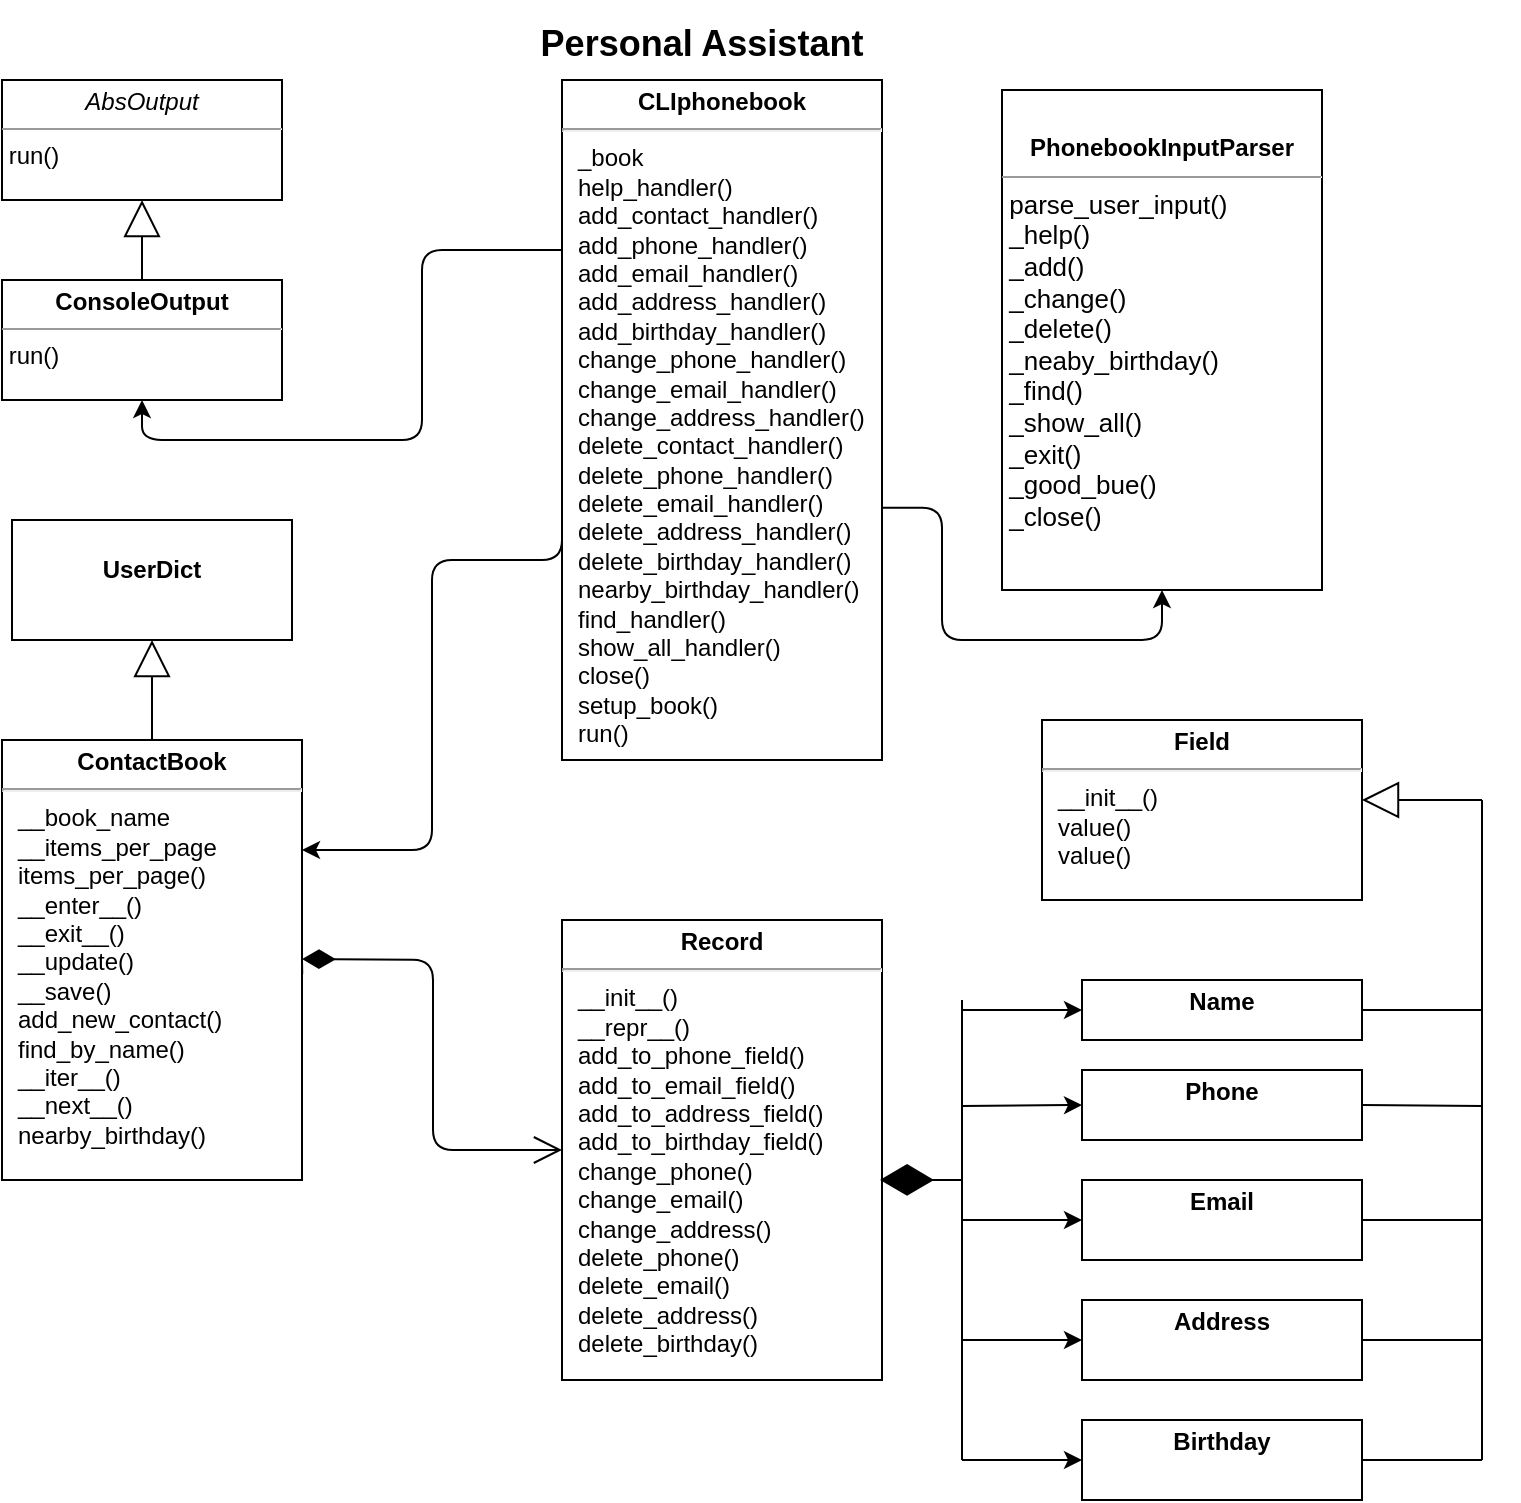 <mxfile version="20.7.3" type="device"><diagram id="FiKkdZEa7PXXA0K2cXHe" name="Сторінка-1"><mxGraphModel dx="1114" dy="608" grid="1" gridSize="10" guides="1" tooltips="1" connect="1" arrows="1" fold="1" page="1" pageScale="1" pageWidth="827" pageHeight="1169" math="0" shadow="0"><root><mxCell id="0"/><mxCell id="1" parent="0"/><mxCell id="gs6yiiXMOr7kBcWLG7IE-2" value="Personal Assistant" style="text;align=center;fontStyle=1;verticalAlign=middle;spacingLeft=3;spacingRight=3;strokeColor=none;rotatable=0;points=[[0,0.5],[1,0.5]];portConstraint=eastwest;fontSize=18;rounded=0;labelBackgroundColor=none;" vertex="1" parent="1"><mxGeometry x="240" width="300" height="40" as="geometry"/></mxCell><mxCell id="gs6yiiXMOr7kBcWLG7IE-8" value="&lt;p style=&quot;margin:0px;margin-top:4px;text-align:center;&quot;&gt;&lt;i style=&quot;&quot;&gt;AbsOutput&lt;/i&gt;&lt;/p&gt;&lt;hr size=&quot;1&quot;&gt;&lt;div style=&quot;height:2px;&quot;&gt;&amp;nbsp;run()&lt;/div&gt;" style="verticalAlign=top;align=left;overflow=fill;fontSize=12;fontFamily=Helvetica;html=1;rounded=0;labelBackgroundColor=none;" vertex="1" parent="1"><mxGeometry x="40" y="40" width="140" height="60" as="geometry"/></mxCell><mxCell id="gs6yiiXMOr7kBcWLG7IE-9" value="&lt;p style=&quot;margin:0px;margin-top:4px;text-align:center;&quot;&gt;&lt;b&gt;ConsoleOutput&lt;/b&gt;&lt;/p&gt;&lt;hr size=&quot;1&quot;&gt;&lt;div style=&quot;height:2px;&quot;&gt;&amp;nbsp;run()&lt;/div&gt;" style="verticalAlign=top;align=left;overflow=fill;fontSize=12;fontFamily=Helvetica;html=1;rounded=0;labelBackgroundColor=none;" vertex="1" parent="1"><mxGeometry x="40" y="140" width="140" height="60" as="geometry"/></mxCell><mxCell id="gs6yiiXMOr7kBcWLG7IE-11" value="" style="endArrow=block;endSize=16;endFill=0;html=1;rounded=0;entryX=0.5;entryY=1;entryDx=0;entryDy=0;labelBackgroundColor=none;fontColor=default;" edge="1" parent="1" target="gs6yiiXMOr7kBcWLG7IE-8"><mxGeometry width="160" relative="1" as="geometry"><mxPoint x="110" y="140" as="sourcePoint"/><mxPoint x="490" y="220" as="targetPoint"/><Array as="points"><mxPoint x="110" y="140"/></Array><mxPoint as="offset"/></mxGeometry></mxCell><mxCell id="gs6yiiXMOr7kBcWLG7IE-32" value="&lt;p style=&quot;margin:0px;margin-top:4px;text-align:center;&quot;&gt;&lt;br&gt;&lt;/p&gt;&lt;p style=&quot;border-color: var(--border-color); margin: 4px 0px 0px; text-align: center;&quot;&gt;&lt;span style=&quot;border-color: var(--border-color); font-weight: 700;&quot;&gt;PhonebookInputParser&lt;/span&gt;&lt;br style=&quot;border-color: var(--border-color);&quot;&gt;&lt;/p&gt;&lt;hr style=&quot;border-color: var(--border-color);&quot; size=&quot;1&quot;&gt;&lt;div style=&quot;border-color: var(--border-color); height: 2px;&quot;&gt;&lt;span style=&quot;border-color: var(--border-color); font-size: 13px;&quot;&gt;&amp;nbsp;parse_user_input()&lt;/span&gt;&lt;br style=&quot;border-color: var(--border-color); font-size: 13px;&quot;&gt;&lt;span style=&quot;border-color: var(--border-color); font-size: 13px;&quot;&gt;&amp;nbsp;_help()&lt;/span&gt;&lt;br style=&quot;border-color: var(--border-color); font-size: 13px;&quot;&gt;&lt;span style=&quot;border-color: var(--border-color); font-size: 13px;&quot;&gt;&amp;nbsp;_add()&lt;/span&gt;&lt;br style=&quot;border-color: var(--border-color); font-size: 13px;&quot;&gt;&lt;span style=&quot;border-color: var(--border-color); font-size: 13px;&quot;&gt;&amp;nbsp;_change()&lt;/span&gt;&lt;br style=&quot;border-color: var(--border-color); font-size: 13px;&quot;&gt;&lt;span style=&quot;border-color: var(--border-color); font-size: 13px;&quot;&gt;&amp;nbsp;_delete()&lt;/span&gt;&lt;br style=&quot;border-color: var(--border-color); font-size: 13px;&quot;&gt;&lt;span style=&quot;border-color: var(--border-color); font-size: 13px;&quot;&gt;&amp;nbsp;_neaby_birthday()&lt;/span&gt;&lt;br style=&quot;border-color: var(--border-color); font-size: 13px;&quot;&gt;&lt;span style=&quot;border-color: var(--border-color); font-size: 13px;&quot;&gt;&amp;nbsp;_find()&lt;/span&gt;&lt;br style=&quot;border-color: var(--border-color); font-size: 13px;&quot;&gt;&lt;span style=&quot;border-color: var(--border-color); font-size: 13px;&quot;&gt;&amp;nbsp;_show_all()&lt;/span&gt;&lt;br style=&quot;border-color: var(--border-color); font-size: 13px;&quot;&gt;&lt;span style=&quot;border-color: var(--border-color); font-size: 13px;&quot;&gt;&amp;nbsp;_exit()&lt;/span&gt;&lt;br style=&quot;border-color: var(--border-color); font-size: 13px;&quot;&gt;&lt;span style=&quot;border-color: var(--border-color); font-size: 13px;&quot;&gt;&amp;nbsp;_good_bue()&lt;/span&gt;&lt;br style=&quot;border-color: var(--border-color); font-size: 13px;&quot;&gt;&lt;span style=&quot;border-color: var(--border-color); font-size: 13px;&quot;&gt;&amp;nbsp;_close()&lt;/span&gt;&lt;/div&gt;" style="verticalAlign=top;align=left;overflow=fill;fontSize=12;fontFamily=Helvetica;html=1;labelBackgroundColor=none;" vertex="1" parent="1"><mxGeometry x="540" y="45" width="160" height="250" as="geometry"/></mxCell><mxCell id="gs6yiiXMOr7kBcWLG7IE-37" style="edgeStyle=orthogonalEdgeStyle;orthogonalLoop=1;jettySize=auto;html=1;exitX=0;exitY=0.25;exitDx=0;exitDy=0;entryX=0.5;entryY=1;entryDx=0;entryDy=0;fontSize=13;labelBackgroundColor=none;fontColor=default;" edge="1" parent="1" source="gs6yiiXMOr7kBcWLG7IE-36" target="gs6yiiXMOr7kBcWLG7IE-9"><mxGeometry relative="1" as="geometry"/></mxCell><mxCell id="gs6yiiXMOr7kBcWLG7IE-38" style="edgeStyle=orthogonalEdgeStyle;orthogonalLoop=1;jettySize=auto;html=1;exitX=1;exitY=0.629;exitDx=0;exitDy=0;entryX=0.5;entryY=1;entryDx=0;entryDy=0;fontSize=13;exitPerimeter=0;labelBackgroundColor=none;fontColor=default;" edge="1" parent="1" source="gs6yiiXMOr7kBcWLG7IE-36" target="gs6yiiXMOr7kBcWLG7IE-32"><mxGeometry relative="1" as="geometry"><Array as="points"><mxPoint x="510" y="254"/><mxPoint x="510" y="320"/><mxPoint x="620" y="320"/></Array></mxGeometry></mxCell><mxCell id="gs6yiiXMOr7kBcWLG7IE-43" style="edgeStyle=orthogonalEdgeStyle;orthogonalLoop=1;jettySize=auto;html=1;exitX=0;exitY=0.5;exitDx=0;exitDy=0;entryX=1;entryY=0.25;entryDx=0;entryDy=0;fontSize=13;labelBackgroundColor=none;fontColor=default;" edge="1" parent="1" source="gs6yiiXMOr7kBcWLG7IE-36" target="gs6yiiXMOr7kBcWLG7IE-41"><mxGeometry relative="1" as="geometry"><Array as="points"><mxPoint x="320" y="280"/><mxPoint x="255" y="280"/><mxPoint x="255" y="425"/></Array></mxGeometry></mxCell><mxCell id="gs6yiiXMOr7kBcWLG7IE-36" value="&lt;p style=&quot;text-align: center; margin: 4px 0px 0px;&quot;&gt;&lt;b style=&quot;&quot;&gt;CLIphonebook&lt;/b&gt;&lt;/p&gt;&lt;hr&gt;&lt;p style=&quot;margin:0px;margin-left:8px;&quot;&gt;_book&lt;/p&gt;&lt;p style=&quot;margin:0px;margin-left:8px;&quot;&gt;help_handler()&lt;/p&gt;&lt;p style=&quot;margin:0px;margin-left:8px;&quot;&gt;add_contact_handler()&lt;/p&gt;&lt;p style=&quot;margin:0px;margin-left:8px;&quot;&gt;add_phone_handler()&lt;/p&gt;&lt;p style=&quot;margin:0px;margin-left:8px;&quot;&gt;add_email_handler()&lt;/p&gt;&lt;p style=&quot;margin:0px;margin-left:8px;&quot;&gt;add_address_handler()&lt;/p&gt;&lt;p style=&quot;margin:0px;margin-left:8px;&quot;&gt;add_birthday_handler()&lt;/p&gt;&lt;p style=&quot;margin:0px;margin-left:8px;&quot;&gt;change_phone_handler()&lt;/p&gt;&lt;p style=&quot;margin:0px;margin-left:8px;&quot;&gt;change_email_handler()&lt;/p&gt;&lt;p style=&quot;margin:0px;margin-left:8px;&quot;&gt;change_address_handler()&lt;/p&gt;&lt;p style=&quot;margin:0px;margin-left:8px;&quot;&gt;delete_contact_handler()&lt;/p&gt;&lt;p style=&quot;margin:0px;margin-left:8px;&quot;&gt;delete_phone_handler()&lt;/p&gt;&lt;p style=&quot;margin:0px;margin-left:8px;&quot;&gt;delete_email_handler()&lt;/p&gt;&lt;p style=&quot;margin:0px;margin-left:8px;&quot;&gt;delete_address_handler()&lt;/p&gt;&lt;p style=&quot;margin:0px;margin-left:8px;&quot;&gt;delete_birthday_handler()&lt;/p&gt;&lt;p style=&quot;margin:0px;margin-left:8px;&quot;&gt;nearby_birthday_handler()&lt;/p&gt;&lt;p style=&quot;margin:0px;margin-left:8px;&quot;&gt;find_handler()&lt;/p&gt;&lt;p style=&quot;margin:0px;margin-left:8px;&quot;&gt;show_all_handler()&lt;/p&gt;&lt;p style=&quot;margin:0px;margin-left:8px;&quot;&gt;close()&lt;/p&gt;&lt;p style=&quot;margin:0px;margin-left:8px;&quot;&gt;setup_book()&lt;/p&gt;&lt;p style=&quot;margin:0px;margin-left:8px;&quot;&gt;run()&lt;/p&gt;" style="verticalAlign=top;align=left;overflow=fill;fontSize=12;fontFamily=Helvetica;html=1;labelBackgroundColor=none;" vertex="1" parent="1"><mxGeometry x="320" y="40" width="160" height="340" as="geometry"/></mxCell><mxCell id="gs6yiiXMOr7kBcWLG7IE-39" value="&lt;p style=&quot;margin:0px;margin-top:4px;text-align:center;&quot;&gt;&lt;br&gt;&lt;b&gt;UserDict&lt;/b&gt;&lt;/p&gt;" style="verticalAlign=top;align=left;overflow=fill;fontSize=12;fontFamily=Helvetica;html=1;labelBackgroundColor=none;" vertex="1" parent="1"><mxGeometry x="45" y="260" width="140" height="60" as="geometry"/></mxCell><mxCell id="gs6yiiXMOr7kBcWLG7IE-40" style="edgeStyle=orthogonalEdgeStyle;orthogonalLoop=1;jettySize=auto;html=1;exitX=0.5;exitY=1;exitDx=0;exitDy=0;fontSize=13;labelBackgroundColor=none;fontColor=default;" edge="1" parent="1" source="gs6yiiXMOr7kBcWLG7IE-39" target="gs6yiiXMOr7kBcWLG7IE-39"><mxGeometry relative="1" as="geometry"/></mxCell><mxCell id="gs6yiiXMOr7kBcWLG7IE-41" value="&lt;p style=&quot;margin: 4px 0px 0px; text-align: center;&quot;&gt;&lt;b style=&quot;&quot;&gt;ContactBook&lt;/b&gt;&lt;/p&gt;&lt;hr&gt;&lt;p style=&quot;margin:0px;margin-left:8px;&quot;&gt;__book_name&lt;/p&gt;&lt;p style=&quot;margin:0px;margin-left:8px;&quot;&gt;__items_per_page&lt;/p&gt;&lt;p style=&quot;margin:0px;margin-left:8px;&quot;&gt;items_per_page()&lt;/p&gt;&lt;p style=&quot;margin:0px;margin-left:8px;&quot;&gt;__enter__()&lt;/p&gt;&lt;p style=&quot;margin:0px;margin-left:8px;&quot;&gt;__exit__()&lt;/p&gt;&lt;p style=&quot;margin:0px;margin-left:8px;&quot;&gt;__update()&lt;/p&gt;&lt;p style=&quot;margin:0px;margin-left:8px;&quot;&gt;__save()&lt;/p&gt;&lt;p style=&quot;margin:0px;margin-left:8px;&quot;&gt;add_new_contact()&lt;/p&gt;&lt;p style=&quot;margin:0px;margin-left:8px;&quot;&gt;find_by_name()&lt;/p&gt;&lt;p style=&quot;margin:0px;margin-left:8px;&quot;&gt;__iter__()&lt;/p&gt;&lt;p style=&quot;margin:0px;margin-left:8px;&quot;&gt;__next__()&lt;/p&gt;&lt;p style=&quot;margin:0px;margin-left:8px;&quot;&gt;nearby_birthday()&lt;/p&gt;" style="verticalAlign=top;align=left;overflow=fill;fontSize=12;fontFamily=Helvetica;html=1;labelBackgroundColor=none;" vertex="1" parent="1"><mxGeometry x="40" y="370" width="150" height="220" as="geometry"/></mxCell><mxCell id="gs6yiiXMOr7kBcWLG7IE-44" value="" style="endArrow=block;endSize=16;endFill=0;html=1;fontSize=13;entryX=0.5;entryY=1;entryDx=0;entryDy=0;exitX=0.5;exitY=0;exitDx=0;exitDy=0;labelBackgroundColor=none;fontColor=default;" edge="1" parent="1" source="gs6yiiXMOr7kBcWLG7IE-41" target="gs6yiiXMOr7kBcWLG7IE-39"><mxGeometry width="160" relative="1" as="geometry"><mxPoint x="-10" y="340" as="sourcePoint"/><mxPoint x="150" y="340" as="targetPoint"/></mxGeometry></mxCell><mxCell id="gs6yiiXMOr7kBcWLG7IE-46" value="&lt;p style=&quot;margin: 4px 0px 0px; text-align: center;&quot;&gt;&lt;b style=&quot;&quot;&gt;Record&lt;/b&gt;&lt;/p&gt;&lt;hr&gt;&lt;p style=&quot;margin:0px;margin-left:8px;&quot;&gt;__init__()&lt;/p&gt;&lt;p style=&quot;margin:0px;margin-left:8px;&quot;&gt;__repr__()&lt;/p&gt;&lt;p style=&quot;margin:0px;margin-left:8px;&quot;&gt;add_to_phone_field()&lt;/p&gt;&lt;p style=&quot;margin:0px;margin-left:8px;&quot;&gt;add_to_email_field()&lt;/p&gt;&lt;p style=&quot;margin:0px;margin-left:8px;&quot;&gt;add_to_address_field()&lt;/p&gt;&lt;p style=&quot;margin:0px;margin-left:8px;&quot;&gt;add_to_birthday_field()&lt;/p&gt;&lt;p style=&quot;margin:0px;margin-left:8px;&quot;&gt;change_phone()&lt;/p&gt;&lt;p style=&quot;margin:0px;margin-left:8px;&quot;&gt;change_email()&lt;/p&gt;&lt;p style=&quot;margin:0px;margin-left:8px;&quot;&gt;change_address()&lt;/p&gt;&lt;p style=&quot;margin:0px;margin-left:8px;&quot;&gt;delete_phone()&lt;/p&gt;&lt;p style=&quot;margin:0px;margin-left:8px;&quot;&gt;delete_email()&lt;/p&gt;&lt;p style=&quot;margin:0px;margin-left:8px;&quot;&gt;delete_address()&lt;/p&gt;&lt;p style=&quot;margin:0px;margin-left:8px;&quot;&gt;delete_birthday()&lt;/p&gt;" style="verticalAlign=top;align=left;overflow=fill;fontSize=12;fontFamily=Helvetica;html=1;labelBackgroundColor=none;" vertex="1" parent="1"><mxGeometry x="320" y="460" width="160" height="230" as="geometry"/></mxCell><mxCell id="gs6yiiXMOr7kBcWLG7IE-49" value="" style="edgeStyle=orthogonalEdgeStyle;orthogonalLoop=1;jettySize=auto;html=1;exitX=1;exitY=0.5;exitDx=0;exitDy=0;entryX=0.006;entryY=0.465;entryDx=0;entryDy=0;entryPerimeter=0;fontSize=13;endArrow=none;labelBackgroundColor=none;fontColor=default;" edge="1" parent="1" source="gs6yiiXMOr7kBcWLG7IE-41"><mxGeometry relative="1" as="geometry"><mxPoint x="190" y="480" as="sourcePoint"/><mxPoint x="190.12" y="486.975" as="targetPoint"/></mxGeometry></mxCell><mxCell id="gs6yiiXMOr7kBcWLG7IE-64" value="" style="endArrow=open;html=1;endSize=12;startArrow=diamondThin;startSize=14;startFill=1;edgeStyle=orthogonalEdgeStyle;align=left;verticalAlign=bottom;fontSize=13;entryX=0;entryY=0.5;entryDx=0;entryDy=0;labelBackgroundColor=none;fontColor=default;" edge="1" parent="1" target="gs6yiiXMOr7kBcWLG7IE-46"><mxGeometry x="-1" y="20" relative="1" as="geometry"><mxPoint x="190" y="479.5" as="sourcePoint"/><mxPoint x="350" y="479.5" as="targetPoint"/><mxPoint y="1" as="offset"/></mxGeometry></mxCell><mxCell id="gs6yiiXMOr7kBcWLG7IE-68" value="&lt;p style=&quot;margin: 4px 0px 0px; text-align: center;&quot;&gt;&lt;b&gt;Field&lt;/b&gt;&lt;/p&gt;&lt;hr&gt;&lt;p style=&quot;margin:0px;margin-left:8px;&quot;&gt;__init__()&lt;/p&gt;&lt;p style=&quot;margin:0px;margin-left:8px;&quot;&gt;value()&lt;/p&gt;&lt;p style=&quot;margin:0px;margin-left:8px;&quot;&gt;value()&lt;/p&gt;" style="verticalAlign=top;align=left;overflow=fill;fontSize=12;fontFamily=Helvetica;html=1;labelBackgroundColor=none;" vertex="1" parent="1"><mxGeometry x="560" y="360" width="160" height="90" as="geometry"/></mxCell><mxCell id="gs6yiiXMOr7kBcWLG7IE-69" value="&lt;p style=&quot;margin:0px;margin-top:4px;text-align:center;&quot;&gt;&lt;font size=&quot;1&quot; style=&quot;&quot;&gt;&lt;b style=&quot;font-size: 12px;&quot;&gt;Name&lt;/b&gt;&lt;/font&gt;&lt;/p&gt;" style="verticalAlign=top;align=left;overflow=fill;fontSize=12;fontFamily=Helvetica;html=1;labelBackgroundColor=none;" vertex="1" parent="1"><mxGeometry x="580" y="490" width="140" height="30" as="geometry"/></mxCell><mxCell id="gs6yiiXMOr7kBcWLG7IE-70" value="&lt;p style=&quot;margin:0px;margin-top:4px;text-align:center;&quot;&gt;&lt;b&gt;Phone&lt;/b&gt;&lt;/p&gt;" style="verticalAlign=top;align=left;overflow=fill;fontSize=12;fontFamily=Helvetica;html=1;labelBackgroundColor=none;" vertex="1" parent="1"><mxGeometry x="580" y="535" width="140" height="35" as="geometry"/></mxCell><mxCell id="gs6yiiXMOr7kBcWLG7IE-71" value="&lt;p style=&quot;margin:0px;margin-top:4px;text-align:center;&quot;&gt;&lt;b&gt;Email&lt;/b&gt;&lt;/p&gt;" style="verticalAlign=top;align=left;overflow=fill;fontSize=12;fontFamily=Helvetica;html=1;labelBackgroundColor=none;" vertex="1" parent="1"><mxGeometry x="580" y="590" width="140" height="40" as="geometry"/></mxCell><mxCell id="gs6yiiXMOr7kBcWLG7IE-72" value="&lt;p style=&quot;margin:0px;margin-top:4px;text-align:center;&quot;&gt;&lt;b&gt;Address&lt;/b&gt;&lt;/p&gt;" style="verticalAlign=top;align=left;overflow=fill;fontSize=12;fontFamily=Helvetica;html=1;labelBackgroundColor=none;" vertex="1" parent="1"><mxGeometry x="580" y="650" width="140" height="40" as="geometry"/></mxCell><mxCell id="gs6yiiXMOr7kBcWLG7IE-74" value="&lt;p style=&quot;margin:0px;margin-top:4px;text-align:center;&quot;&gt;&lt;b&gt;Birthday&lt;/b&gt;&lt;/p&gt;" style="verticalAlign=top;align=left;overflow=fill;fontSize=12;fontFamily=Helvetica;html=1;labelBackgroundColor=none;" vertex="1" parent="1"><mxGeometry x="580" y="710" width="140" height="40" as="geometry"/></mxCell><mxCell id="gs6yiiXMOr7kBcWLG7IE-77" value="" style="endArrow=block;endSize=16;endFill=0;html=1;rounded=0;fontSize=12;" edge="1" parent="1"><mxGeometry y="-15" width="160" relative="1" as="geometry"><mxPoint x="780" y="400" as="sourcePoint"/><mxPoint x="720" y="400" as="targetPoint"/><Array as="points"><mxPoint x="740" y="400"/></Array><mxPoint as="offset"/></mxGeometry></mxCell><mxCell id="gs6yiiXMOr7kBcWLG7IE-78" value="" style="line;strokeWidth=1;fillColor=none;align=left;verticalAlign=middle;spacingTop=-1;spacingLeft=3;spacingRight=3;rotatable=0;labelPosition=right;points=[];portConstraint=eastwest;strokeColor=inherit;fontSize=12;" vertex="1" parent="1"><mxGeometry x="790" y="460" height="10" as="geometry"/></mxCell><mxCell id="gs6yiiXMOr7kBcWLG7IE-82" value="" style="endArrow=none;html=1;rounded=0;fontSize=12;" edge="1" parent="1"><mxGeometry width="50" height="50" relative="1" as="geometry"><mxPoint x="780" y="730" as="sourcePoint"/><mxPoint x="780" y="400" as="targetPoint"/><Array as="points"><mxPoint x="780" y="480"/></Array></mxGeometry></mxCell><mxCell id="gs6yiiXMOr7kBcWLG7IE-83" value="" style="endArrow=none;html=1;rounded=0;fontSize=12;entryX=1;entryY=0.5;entryDx=0;entryDy=0;" edge="1" parent="1" target="gs6yiiXMOr7kBcWLG7IE-69"><mxGeometry width="50" height="50" relative="1" as="geometry"><mxPoint x="780" y="505" as="sourcePoint"/><mxPoint x="420" y="510" as="targetPoint"/></mxGeometry></mxCell><mxCell id="gs6yiiXMOr7kBcWLG7IE-84" value="" style="endArrow=none;html=1;rounded=0;fontSize=12;entryX=1;entryY=0.5;entryDx=0;entryDy=0;" edge="1" parent="1" target="gs6yiiXMOr7kBcWLG7IE-70"><mxGeometry width="50" height="50" relative="1" as="geometry"><mxPoint x="780" y="553" as="sourcePoint"/><mxPoint x="420" y="510" as="targetPoint"/></mxGeometry></mxCell><mxCell id="gs6yiiXMOr7kBcWLG7IE-85" value="" style="endArrow=none;html=1;rounded=0;fontSize=12;entryX=1;entryY=0.5;entryDx=0;entryDy=0;" edge="1" parent="1" target="gs6yiiXMOr7kBcWLG7IE-71"><mxGeometry width="50" height="50" relative="1" as="geometry"><mxPoint x="780" y="610" as="sourcePoint"/><mxPoint x="420" y="510" as="targetPoint"/></mxGeometry></mxCell><mxCell id="gs6yiiXMOr7kBcWLG7IE-86" value="" style="endArrow=none;html=1;rounded=0;fontSize=12;entryX=1;entryY=0.5;entryDx=0;entryDy=0;" edge="1" parent="1" target="gs6yiiXMOr7kBcWLG7IE-72"><mxGeometry width="50" height="50" relative="1" as="geometry"><mxPoint x="780" y="670" as="sourcePoint"/><mxPoint x="420" y="510" as="targetPoint"/></mxGeometry></mxCell><mxCell id="gs6yiiXMOr7kBcWLG7IE-87" value="" style="endArrow=none;html=1;rounded=0;fontSize=12;entryX=1;entryY=0.5;entryDx=0;entryDy=0;" edge="1" parent="1" target="gs6yiiXMOr7kBcWLG7IE-74"><mxGeometry width="50" height="50" relative="1" as="geometry"><mxPoint x="780" y="730" as="sourcePoint"/><mxPoint x="420" y="510" as="targetPoint"/></mxGeometry></mxCell><mxCell id="gs6yiiXMOr7kBcWLG7IE-88" value="" style="endArrow=classic;html=1;rounded=0;fontSize=12;entryX=0;entryY=0.5;entryDx=0;entryDy=0;" edge="1" parent="1" target="gs6yiiXMOr7kBcWLG7IE-70"><mxGeometry width="50" height="50" relative="1" as="geometry"><mxPoint x="520" y="553" as="sourcePoint"/><mxPoint x="420" y="510" as="targetPoint"/></mxGeometry></mxCell><mxCell id="gs6yiiXMOr7kBcWLG7IE-89" value="" style="endArrow=classic;html=1;rounded=0;fontSize=12;entryX=0;entryY=0.5;entryDx=0;entryDy=0;" edge="1" parent="1" target="gs6yiiXMOr7kBcWLG7IE-71"><mxGeometry width="50" height="50" relative="1" as="geometry"><mxPoint x="520" y="610" as="sourcePoint"/><mxPoint x="420" y="510" as="targetPoint"/></mxGeometry></mxCell><mxCell id="gs6yiiXMOr7kBcWLG7IE-90" value="" style="endArrow=classic;html=1;rounded=0;fontSize=12;entryX=0;entryY=0.5;entryDx=0;entryDy=0;" edge="1" parent="1" target="gs6yiiXMOr7kBcWLG7IE-72"><mxGeometry width="50" height="50" relative="1" as="geometry"><mxPoint x="520" y="670" as="sourcePoint"/><mxPoint x="420" y="510" as="targetPoint"/></mxGeometry></mxCell><mxCell id="gs6yiiXMOr7kBcWLG7IE-91" value="" style="endArrow=classic;html=1;rounded=0;fontSize=12;entryX=0;entryY=0.5;entryDx=0;entryDy=0;" edge="1" parent="1" target="gs6yiiXMOr7kBcWLG7IE-74"><mxGeometry width="50" height="50" relative="1" as="geometry"><mxPoint x="520" y="730" as="sourcePoint"/><mxPoint x="420" y="510" as="targetPoint"/></mxGeometry></mxCell><mxCell id="gs6yiiXMOr7kBcWLG7IE-92" value="" style="endArrow=none;html=1;rounded=0;fontSize=12;" edge="1" parent="1"><mxGeometry width="50" height="50" relative="1" as="geometry"><mxPoint x="520" y="730" as="sourcePoint"/><mxPoint x="520" y="500" as="targetPoint"/></mxGeometry></mxCell><mxCell id="gs6yiiXMOr7kBcWLG7IE-93" value="" style="endArrow=classic;html=1;rounded=0;fontSize=12;entryX=0;entryY=0.5;entryDx=0;entryDy=0;" edge="1" parent="1" target="gs6yiiXMOr7kBcWLG7IE-69"><mxGeometry width="50" height="50" relative="1" as="geometry"><mxPoint x="520" y="505" as="sourcePoint"/><mxPoint x="420" y="510" as="targetPoint"/></mxGeometry></mxCell><mxCell id="gs6yiiXMOr7kBcWLG7IE-94" value="" style="endArrow=diamondThin;endFill=1;endSize=24;html=1;rounded=0;fontSize=12;entryX=0.994;entryY=0.565;entryDx=0;entryDy=0;entryPerimeter=0;" edge="1" parent="1" target="gs6yiiXMOr7kBcWLG7IE-46"><mxGeometry width="160" relative="1" as="geometry"><mxPoint x="520" y="590" as="sourcePoint"/><mxPoint x="470" y="540" as="targetPoint"/></mxGeometry></mxCell></root></mxGraphModel></diagram></mxfile>